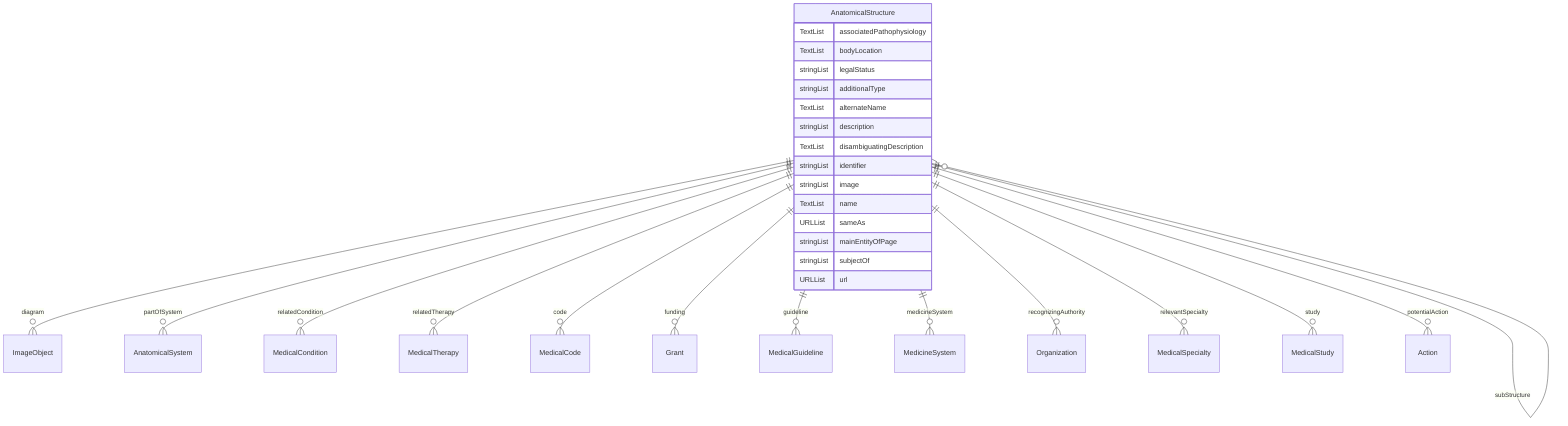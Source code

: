 erDiagram
AnatomicalStructure {
    TextList associatedPathophysiology  
    TextList bodyLocation  
    stringList legalStatus  
    stringList additionalType  
    TextList alternateName  
    stringList description  
    TextList disambiguatingDescription  
    stringList identifier  
    stringList image  
    TextList name  
    URLList sameAs  
    stringList mainEntityOfPage  
    stringList subjectOf  
    URLList url  
}

AnatomicalStructure ||--}o AnatomicalStructure : "connectedTo"
AnatomicalStructure ||--}o ImageObject : "diagram"
AnatomicalStructure ||--}o AnatomicalSystem : "partOfSystem"
AnatomicalStructure ||--}o MedicalCondition : "relatedCondition"
AnatomicalStructure ||--}o MedicalTherapy : "relatedTherapy"
AnatomicalStructure ||--}o AnatomicalStructure : "subStructure"
AnatomicalStructure ||--}o MedicalCode : "code"
AnatomicalStructure ||--}o Grant : "funding"
AnatomicalStructure ||--}o MedicalGuideline : "guideline"
AnatomicalStructure ||--}o MedicineSystem : "medicineSystem"
AnatomicalStructure ||--}o Organization : "recognizingAuthority"
AnatomicalStructure ||--}o MedicalSpecialty : "relevantSpecialty"
AnatomicalStructure ||--}o MedicalStudy : "study"
AnatomicalStructure ||--}o Action : "potentialAction"
